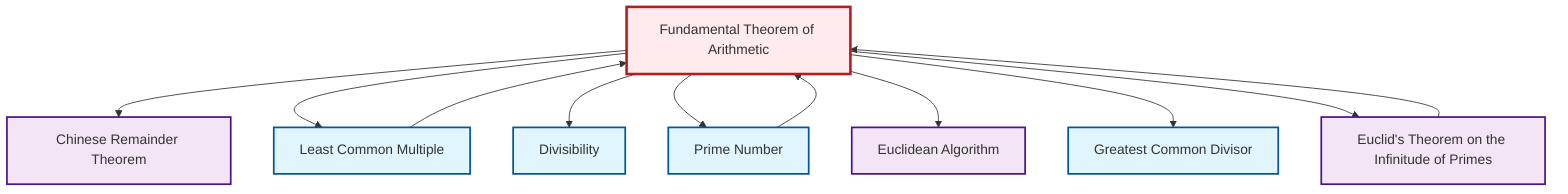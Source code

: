 graph TD
    classDef definition fill:#e1f5fe,stroke:#01579b,stroke-width:2px
    classDef theorem fill:#f3e5f5,stroke:#4a148c,stroke-width:2px
    classDef axiom fill:#fff3e0,stroke:#e65100,stroke-width:2px
    classDef example fill:#e8f5e9,stroke:#1b5e20,stroke-width:2px
    classDef current fill:#ffebee,stroke:#b71c1c,stroke-width:3px
    def-gcd["Greatest Common Divisor"]:::definition
    thm-fundamental-arithmetic["Fundamental Theorem of Arithmetic"]:::theorem
    def-lcm["Least Common Multiple"]:::definition
    thm-euclid-infinitude-primes["Euclid's Theorem on the Infinitude of Primes"]:::theorem
    def-divisibility["Divisibility"]:::definition
    thm-euclidean-algorithm["Euclidean Algorithm"]:::theorem
    thm-chinese-remainder["Chinese Remainder Theorem"]:::theorem
    def-prime["Prime Number"]:::definition
    thm-euclid-infinitude-primes --> thm-fundamental-arithmetic
    thm-fundamental-arithmetic --> thm-chinese-remainder
    thm-fundamental-arithmetic --> def-lcm
    thm-fundamental-arithmetic --> def-divisibility
    thm-fundamental-arithmetic --> def-prime
    thm-fundamental-arithmetic --> thm-euclidean-algorithm
    thm-fundamental-arithmetic --> def-gcd
    def-prime --> thm-fundamental-arithmetic
    def-lcm --> thm-fundamental-arithmetic
    thm-fundamental-arithmetic --> thm-euclid-infinitude-primes
    class thm-fundamental-arithmetic current